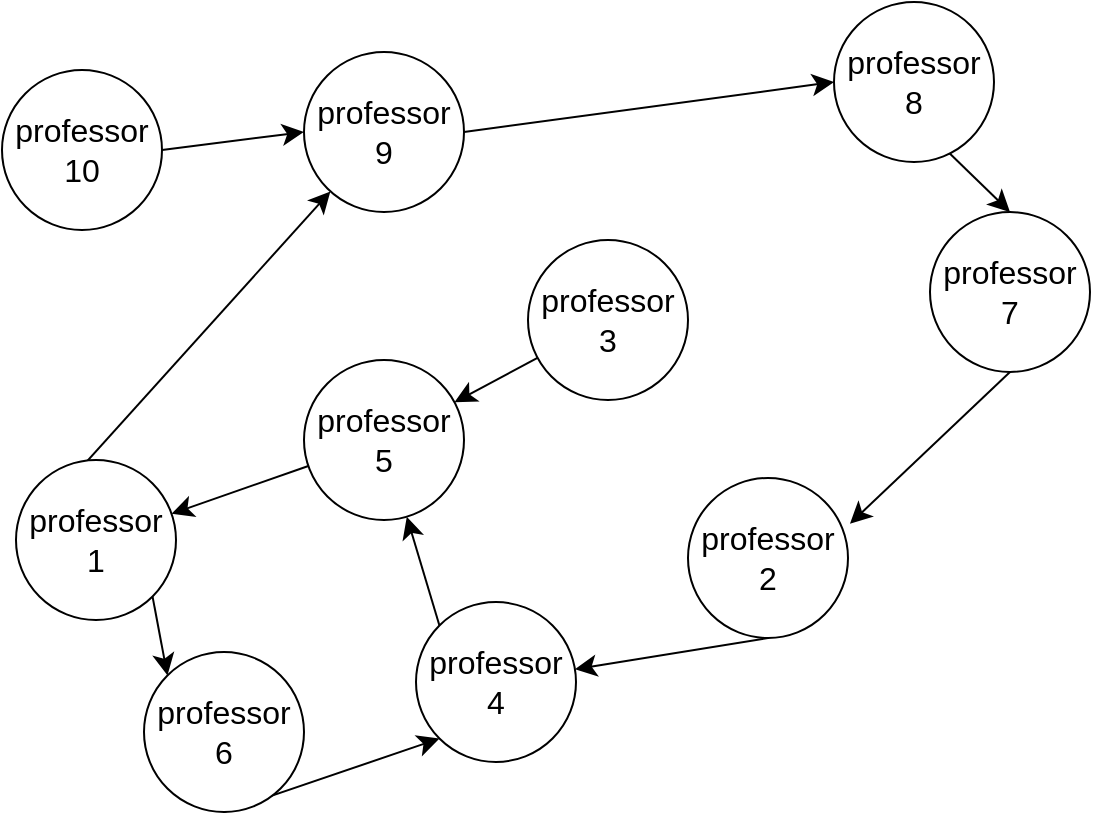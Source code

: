 <mxfile version="24.4.6" type="google" pages="3">
  <diagram name="Professors" id="nZH14hMh4XD1JvLNTRkQ">
    <mxGraphModel dx="1203" dy="1758" grid="0" gridSize="10" guides="1" tooltips="1" connect="1" arrows="1" fold="1" page="0" pageScale="1" pageWidth="827" pageHeight="1169" math="0" shadow="0">
      <root>
        <mxCell id="0" />
        <mxCell id="1" parent="0" />
        <mxCell id="Ksxb9qLQ40tE1iXmb4kz-1" style="edgeStyle=none;curved=1;rounded=0;orthogonalLoop=1;jettySize=auto;html=1;exitX=1;exitY=1;exitDx=0;exitDy=0;fontSize=12;startSize=8;endSize=8;entryX=0;entryY=0;entryDx=0;entryDy=0;" edge="1" parent="1" source="Ksxb9qLQ40tE1iXmb4kz-3" target="Ksxb9qLQ40tE1iXmb4kz-15">
          <mxGeometry relative="1" as="geometry">
            <mxPoint x="81" y="-43" as="targetPoint" />
          </mxGeometry>
        </mxCell>
        <mxCell id="Ksxb9qLQ40tE1iXmb4kz-2" style="edgeStyle=none;curved=1;rounded=0;orthogonalLoop=1;jettySize=auto;html=1;exitX=0;exitY=0.5;exitDx=0;exitDy=0;fontSize=12;startSize=8;endSize=8;" edge="1" parent="1" source="Ksxb9qLQ40tE1iXmb4kz-3" target="Ksxb9qLQ40tE1iXmb4kz-17">
          <mxGeometry relative="1" as="geometry" />
        </mxCell>
        <mxCell id="Ksxb9qLQ40tE1iXmb4kz-3" value="&lt;font style=&quot;font-size: 16px;&quot;&gt;professor 1&lt;/font&gt;" style="ellipse;whiteSpace=wrap;html=1;aspect=fixed;" vertex="1" parent="1">
          <mxGeometry x="-14" y="-180" width="80" height="80" as="geometry" />
        </mxCell>
        <mxCell id="Ksxb9qLQ40tE1iXmb4kz-4" style="edgeStyle=none;curved=1;rounded=0;orthogonalLoop=1;jettySize=auto;html=1;fontSize=12;startSize=8;endSize=8;" edge="1" parent="1" source="Ksxb9qLQ40tE1iXmb4kz-5" target="Ksxb9qLQ40tE1iXmb4kz-11">
          <mxGeometry relative="1" as="geometry" />
        </mxCell>
        <mxCell id="Ksxb9qLQ40tE1iXmb4kz-5" value="&lt;font style=&quot;font-size: 16px;&quot;&gt;professor 3&lt;/font&gt;" style="ellipse;whiteSpace=wrap;html=1;aspect=fixed;" vertex="1" parent="1">
          <mxGeometry x="242" y="-290" width="80" height="80" as="geometry" />
        </mxCell>
        <mxCell id="Ksxb9qLQ40tE1iXmb4kz-6" style="edgeStyle=none;curved=1;rounded=0;orthogonalLoop=1;jettySize=auto;html=1;exitX=0.5;exitY=1;exitDx=0;exitDy=0;fontSize=12;startSize=8;endSize=8;" edge="1" parent="1" source="Ksxb9qLQ40tE1iXmb4kz-7" target="Ksxb9qLQ40tE1iXmb4kz-9">
          <mxGeometry relative="1" as="geometry" />
        </mxCell>
        <mxCell id="Ksxb9qLQ40tE1iXmb4kz-7" value="&lt;font style=&quot;font-size: 16px;&quot;&gt;professor 2&lt;/font&gt;" style="ellipse;whiteSpace=wrap;html=1;aspect=fixed;" vertex="1" parent="1">
          <mxGeometry x="322" y="-171" width="80" height="80" as="geometry" />
        </mxCell>
        <mxCell id="Ksxb9qLQ40tE1iXmb4kz-8" style="edgeStyle=none;curved=1;rounded=0;orthogonalLoop=1;jettySize=auto;html=1;exitX=0;exitY=0;exitDx=0;exitDy=0;fontSize=12;startSize=8;endSize=8;" edge="1" parent="1" source="Ksxb9qLQ40tE1iXmb4kz-9" target="Ksxb9qLQ40tE1iXmb4kz-11">
          <mxGeometry relative="1" as="geometry" />
        </mxCell>
        <mxCell id="Ksxb9qLQ40tE1iXmb4kz-9" value="&lt;font style=&quot;font-size: 16px;&quot;&gt;professor 4&lt;/font&gt;" style="ellipse;whiteSpace=wrap;html=1;aspect=fixed;" vertex="1" parent="1">
          <mxGeometry x="186" y="-109" width="80" height="80" as="geometry" />
        </mxCell>
        <mxCell id="Ksxb9qLQ40tE1iXmb4kz-10" style="edgeStyle=none;curved=1;rounded=0;orthogonalLoop=1;jettySize=auto;html=1;fontSize=12;startSize=8;endSize=8;" edge="1" parent="1" source="Ksxb9qLQ40tE1iXmb4kz-11" target="Ksxb9qLQ40tE1iXmb4kz-3">
          <mxGeometry relative="1" as="geometry" />
        </mxCell>
        <mxCell id="Ksxb9qLQ40tE1iXmb4kz-11" value="&lt;font style=&quot;font-size: 16px;&quot;&gt;professor 5&lt;/font&gt;" style="ellipse;whiteSpace=wrap;html=1;aspect=fixed;" vertex="1" parent="1">
          <mxGeometry x="130" y="-230" width="80" height="80" as="geometry" />
        </mxCell>
        <mxCell id="Ksxb9qLQ40tE1iXmb4kz-12" style="edgeStyle=none;curved=1;rounded=0;orthogonalLoop=1;jettySize=auto;html=1;exitX=0.717;exitY=0.941;exitDx=0;exitDy=0;entryX=0.5;entryY=0;entryDx=0;entryDy=0;fontSize=12;startSize=8;endSize=8;exitPerimeter=0;" edge="1" parent="1" source="Ksxb9qLQ40tE1iXmb4kz-13" target="Ksxb9qLQ40tE1iXmb4kz-19">
          <mxGeometry relative="1" as="geometry" />
        </mxCell>
        <mxCell id="Ksxb9qLQ40tE1iXmb4kz-13" value="&lt;font style=&quot;font-size: 16px;&quot;&gt;professor 8&lt;/font&gt;" style="ellipse;whiteSpace=wrap;html=1;aspect=fixed;" vertex="1" parent="1">
          <mxGeometry x="395" y="-409" width="80" height="80" as="geometry" />
        </mxCell>
        <mxCell id="Ksxb9qLQ40tE1iXmb4kz-14" style="edgeStyle=none;curved=1;rounded=0;orthogonalLoop=1;jettySize=auto;html=1;exitX=0.5;exitY=1;exitDx=0;exitDy=0;entryX=0;entryY=1;entryDx=0;entryDy=0;fontSize=12;startSize=8;endSize=8;" edge="1" parent="1" source="Ksxb9qLQ40tE1iXmb4kz-15" target="Ksxb9qLQ40tE1iXmb4kz-9">
          <mxGeometry relative="1" as="geometry" />
        </mxCell>
        <mxCell id="Ksxb9qLQ40tE1iXmb4kz-15" value="&lt;font style=&quot;font-size: 16px;&quot;&gt;professor 6&lt;/font&gt;" style="ellipse;whiteSpace=wrap;html=1;aspect=fixed;" vertex="1" parent="1">
          <mxGeometry x="50" y="-84" width="80" height="80" as="geometry" />
        </mxCell>
        <mxCell id="Ksxb9qLQ40tE1iXmb4kz-16" style="edgeStyle=none;curved=1;rounded=0;orthogonalLoop=1;jettySize=auto;html=1;exitX=1;exitY=0.5;exitDx=0;exitDy=0;entryX=0;entryY=0.5;entryDx=0;entryDy=0;fontSize=12;startSize=8;endSize=8;" edge="1" parent="1" source="Ksxb9qLQ40tE1iXmb4kz-17" target="Ksxb9qLQ40tE1iXmb4kz-13">
          <mxGeometry relative="1" as="geometry" />
        </mxCell>
        <mxCell id="Ksxb9qLQ40tE1iXmb4kz-17" value="&lt;font style=&quot;font-size: 16px;&quot;&gt;professor 9&lt;/font&gt;" style="ellipse;whiteSpace=wrap;html=1;aspect=fixed;" vertex="1" parent="1">
          <mxGeometry x="130" y="-384" width="80" height="80" as="geometry" />
        </mxCell>
        <mxCell id="Ksxb9qLQ40tE1iXmb4kz-18" style="edgeStyle=none;curved=1;rounded=0;orthogonalLoop=1;jettySize=auto;html=1;exitX=0.5;exitY=1;exitDx=0;exitDy=0;entryX=1.012;entryY=0.286;entryDx=0;entryDy=0;fontSize=12;startSize=8;endSize=8;entryPerimeter=0;" edge="1" parent="1" source="Ksxb9qLQ40tE1iXmb4kz-19" target="Ksxb9qLQ40tE1iXmb4kz-7">
          <mxGeometry relative="1" as="geometry" />
        </mxCell>
        <mxCell id="Ksxb9qLQ40tE1iXmb4kz-19" value="&lt;font style=&quot;font-size: 16px;&quot;&gt;professor 7&lt;/font&gt;" style="ellipse;whiteSpace=wrap;html=1;aspect=fixed;" vertex="1" parent="1">
          <mxGeometry x="443" y="-304" width="80" height="80" as="geometry" />
        </mxCell>
        <mxCell id="Ksxb9qLQ40tE1iXmb4kz-20" style="edgeStyle=none;curved=1;rounded=0;orthogonalLoop=1;jettySize=auto;html=1;exitX=1;exitY=0.5;exitDx=0;exitDy=0;entryX=0;entryY=0.5;entryDx=0;entryDy=0;fontSize=12;startSize=8;endSize=8;" edge="1" parent="1" source="Ksxb9qLQ40tE1iXmb4kz-21" target="Ksxb9qLQ40tE1iXmb4kz-17">
          <mxGeometry relative="1" as="geometry" />
        </mxCell>
        <mxCell id="Ksxb9qLQ40tE1iXmb4kz-21" value="&lt;font style=&quot;font-size: 16px;&quot;&gt;professor 10&lt;/font&gt;" style="ellipse;whiteSpace=wrap;html=1;aspect=fixed;" vertex="1" parent="1">
          <mxGeometry x="-21" y="-375" width="80" height="80" as="geometry" />
        </mxCell>
      </root>
    </mxGraphModel>
  </diagram>
  <diagram id="0sf1z18UwHUgB_8aMCxP" name="researchers">
    <mxGraphModel dx="1844" dy="1246" grid="0" gridSize="10" guides="1" tooltips="1" connect="1" arrows="1" fold="1" page="0" pageScale="1" pageWidth="827" pageHeight="1169" math="0" shadow="0">
      <root>
        <mxCell id="0" />
        <mxCell id="1" parent="0" />
        <mxCell id="oDC-3SXdTVBJX0Z1PH7_-1" style="edgeStyle=none;curved=1;rounded=0;orthogonalLoop=1;jettySize=auto;html=1;exitX=0.5;exitY=1;exitDx=0;exitDy=0;fontSize=12;startSize=8;endSize=8;" edge="1" parent="1" source="oDC-3SXdTVBJX0Z1PH7_-3" target="oDC-3SXdTVBJX0Z1PH7_-25">
          <mxGeometry relative="1" as="geometry" />
        </mxCell>
        <mxCell id="oDC-3SXdTVBJX0Z1PH7_-2" style="edgeStyle=none;curved=1;rounded=0;orthogonalLoop=1;jettySize=auto;html=1;exitX=0.5;exitY=1;exitDx=0;exitDy=0;entryX=0.5;entryY=0;entryDx=0;entryDy=0;fontSize=12;startSize=8;endSize=8;" edge="1" parent="1" source="oDC-3SXdTVBJX0Z1PH7_-3" target="oDC-3SXdTVBJX0Z1PH7_-22">
          <mxGeometry relative="1" as="geometry" />
        </mxCell>
        <mxCell id="oDC-3SXdTVBJX0Z1PH7_-3" value="&lt;span style=&quot;font-size: 16px;&quot;&gt;professor 1&lt;/span&gt;" style="ellipse;whiteSpace=wrap;html=1;aspect=fixed;" vertex="1" parent="1">
          <mxGeometry x="-220" y="390" width="80" height="80" as="geometry" />
        </mxCell>
        <mxCell id="oDC-3SXdTVBJX0Z1PH7_-4" style="edgeStyle=none;curved=1;rounded=0;orthogonalLoop=1;jettySize=auto;html=1;exitX=0.5;exitY=1;exitDx=0;exitDy=0;entryX=0.5;entryY=0;entryDx=0;entryDy=0;fontSize=12;startSize=8;endSize=8;" edge="1" parent="1" source="oDC-3SXdTVBJX0Z1PH7_-5" target="oDC-3SXdTVBJX0Z1PH7_-30">
          <mxGeometry relative="1" as="geometry" />
        </mxCell>
        <mxCell id="oDC-3SXdTVBJX0Z1PH7_-5" value="&lt;span style=&quot;font-size: 16px;&quot;&gt;professor 3&lt;/span&gt;" style="ellipse;whiteSpace=wrap;html=1;aspect=fixed;" vertex="1" parent="1">
          <mxGeometry x="-286" y="671" width="80" height="80" as="geometry" />
        </mxCell>
        <mxCell id="oDC-3SXdTVBJX0Z1PH7_-6" style="edgeStyle=none;curved=1;rounded=0;orthogonalLoop=1;jettySize=auto;html=1;exitX=0.5;exitY=1;exitDx=0;exitDy=0;entryX=0.5;entryY=0;entryDx=0;entryDy=0;fontSize=12;startSize=8;endSize=8;" edge="1" parent="1" source="oDC-3SXdTVBJX0Z1PH7_-7" target="oDC-3SXdTVBJX0Z1PH7_-31">
          <mxGeometry relative="1" as="geometry" />
        </mxCell>
        <mxCell id="oDC-3SXdTVBJX0Z1PH7_-7" value="&lt;span style=&quot;font-size: 16px;&quot;&gt;professor 2&lt;/span&gt;" style="ellipse;whiteSpace=wrap;html=1;aspect=fixed;" vertex="1" parent="1">
          <mxGeometry x="-512" y="677" width="80" height="80" as="geometry" />
        </mxCell>
        <mxCell id="oDC-3SXdTVBJX0Z1PH7_-8" style="edgeStyle=none;curved=1;rounded=0;orthogonalLoop=1;jettySize=auto;html=1;exitX=0.5;exitY=1;exitDx=0;exitDy=0;entryX=0.5;entryY=0;entryDx=0;entryDy=0;fontSize=12;startSize=8;endSize=8;" edge="1" parent="1" source="oDC-3SXdTVBJX0Z1PH7_-9" target="oDC-3SXdTVBJX0Z1PH7_-26">
          <mxGeometry relative="1" as="geometry" />
        </mxCell>
        <mxCell id="oDC-3SXdTVBJX0Z1PH7_-9" value="&lt;span style=&quot;font-size: 16px;&quot;&gt;professor 4&lt;/span&gt;" style="ellipse;whiteSpace=wrap;html=1;aspect=fixed;" vertex="1" parent="1">
          <mxGeometry x="-360" y="390" width="80" height="80" as="geometry" />
        </mxCell>
        <mxCell id="oDC-3SXdTVBJX0Z1PH7_-10" style="edgeStyle=none;curved=1;rounded=0;orthogonalLoop=1;jettySize=auto;html=1;exitX=0.5;exitY=1;exitDx=0;exitDy=0;entryX=0.5;entryY=0;entryDx=0;entryDy=0;fontSize=12;startSize=8;endSize=8;" edge="1" parent="1" source="oDC-3SXdTVBJX0Z1PH7_-11" target="oDC-3SXdTVBJX0Z1PH7_-23">
          <mxGeometry relative="1" as="geometry" />
        </mxCell>
        <mxCell id="oDC-3SXdTVBJX0Z1PH7_-11" value="&lt;span style=&quot;font-size: 16px;&quot;&gt;professor 5&lt;/span&gt;" style="ellipse;whiteSpace=wrap;html=1;aspect=fixed;" vertex="1" parent="1">
          <mxGeometry x="-41" y="390" width="80" height="80" as="geometry" />
        </mxCell>
        <mxCell id="oDC-3SXdTVBJX0Z1PH7_-12" style="edgeStyle=none;curved=1;rounded=0;orthogonalLoop=1;jettySize=auto;html=1;exitX=0.5;exitY=1;exitDx=0;exitDy=0;fontSize=12;startSize=8;endSize=8;" edge="1" parent="1" source="oDC-3SXdTVBJX0Z1PH7_-13" target="oDC-3SXdTVBJX0Z1PH7_-24">
          <mxGeometry relative="1" as="geometry" />
        </mxCell>
        <mxCell id="oDC-3SXdTVBJX0Z1PH7_-13" value="&lt;span style=&quot;font-size: 16px;&quot;&gt;professor 8&lt;/span&gt;" style="ellipse;whiteSpace=wrap;html=1;aspect=fixed;" vertex="1" parent="1">
          <mxGeometry x="-594" y="677" width="80" height="80" as="geometry" />
        </mxCell>
        <mxCell id="oDC-3SXdTVBJX0Z1PH7_-14" style="edgeStyle=none;curved=1;rounded=0;orthogonalLoop=1;jettySize=auto;html=1;exitX=0.5;exitY=1;exitDx=0;exitDy=0;fontSize=12;startSize=8;endSize=8;" edge="1" parent="1" source="oDC-3SXdTVBJX0Z1PH7_-15" target="oDC-3SXdTVBJX0Z1PH7_-29">
          <mxGeometry relative="1" as="geometry" />
        </mxCell>
        <mxCell id="oDC-3SXdTVBJX0Z1PH7_-15" value="&lt;span style=&quot;font-size: 16px;&quot;&gt;professor 6&lt;/span&gt;" style="ellipse;whiteSpace=wrap;html=1;aspect=fixed;" vertex="1" parent="1">
          <mxGeometry x="-175" y="671" width="80" height="80" as="geometry" />
        </mxCell>
        <mxCell id="oDC-3SXdTVBJX0Z1PH7_-16" style="edgeStyle=none;curved=1;rounded=0;orthogonalLoop=1;jettySize=auto;html=1;exitX=0.5;exitY=1;exitDx=0;exitDy=0;entryX=0.5;entryY=0;entryDx=0;entryDy=0;fontSize=12;startSize=8;endSize=8;" edge="1" parent="1" source="oDC-3SXdTVBJX0Z1PH7_-17" target="oDC-3SXdTVBJX0Z1PH7_-27">
          <mxGeometry relative="1" as="geometry" />
        </mxCell>
        <mxCell id="oDC-3SXdTVBJX0Z1PH7_-17" value="&lt;span style=&quot;font-size: 16px;&quot;&gt;professor 9&lt;/span&gt;" style="ellipse;whiteSpace=wrap;html=1;aspect=fixed;" vertex="1" parent="1">
          <mxGeometry x="-485" y="390" width="80" height="80" as="geometry" />
        </mxCell>
        <mxCell id="oDC-3SXdTVBJX0Z1PH7_-18" style="edgeStyle=none;curved=1;rounded=0;orthogonalLoop=1;jettySize=auto;html=1;exitX=0.5;exitY=1;exitDx=0;exitDy=0;entryX=0.5;entryY=0;entryDx=0;entryDy=0;fontSize=12;startSize=8;endSize=8;" edge="1" parent="1" source="oDC-3SXdTVBJX0Z1PH7_-19" target="oDC-3SXdTVBJX0Z1PH7_-31">
          <mxGeometry relative="1" as="geometry" />
        </mxCell>
        <mxCell id="oDC-3SXdTVBJX0Z1PH7_-19" value="&lt;span style=&quot;font-size: 16px;&quot;&gt;professor 7&lt;/span&gt;" style="ellipse;whiteSpace=wrap;html=1;aspect=fixed;" vertex="1" parent="1">
          <mxGeometry x="-414" y="677" width="80" height="80" as="geometry" />
        </mxCell>
        <mxCell id="oDC-3SXdTVBJX0Z1PH7_-20" style="edgeStyle=none;curved=1;rounded=0;orthogonalLoop=1;jettySize=auto;html=1;exitX=0.5;exitY=1;exitDx=0;exitDy=0;entryX=0.5;entryY=0;entryDx=0;entryDy=0;fontSize=12;startSize=8;endSize=8;" edge="1" parent="1" source="oDC-3SXdTVBJX0Z1PH7_-21" target="oDC-3SXdTVBJX0Z1PH7_-28">
          <mxGeometry relative="1" as="geometry" />
        </mxCell>
        <mxCell id="oDC-3SXdTVBJX0Z1PH7_-21" value="&lt;font style=&quot;font-size: 16px;&quot;&gt;professor 10&lt;/font&gt;" style="ellipse;whiteSpace=wrap;html=1;aspect=fixed;" vertex="1" parent="1">
          <mxGeometry x="-600" y="390" width="80" height="80" as="geometry" />
        </mxCell>
        <mxCell id="oDC-3SXdTVBJX0Z1PH7_-22" value="&lt;font style=&quot;font-size: 16px;&quot;&gt;research 9&lt;/font&gt;" style="whiteSpace=wrap;html=1;aspect=fixed;" vertex="1" parent="1">
          <mxGeometry x="-261" y="523" width="80" height="80" as="geometry" />
        </mxCell>
        <mxCell id="oDC-3SXdTVBJX0Z1PH7_-23" value="&lt;font style=&quot;font-size: 16px;&quot;&gt;research 1&lt;/font&gt;" style="whiteSpace=wrap;html=1;aspect=fixed;" vertex="1" parent="1">
          <mxGeometry x="-41" y="523" width="80" height="80" as="geometry" />
        </mxCell>
        <mxCell id="oDC-3SXdTVBJX0Z1PH7_-24" value="&lt;font style=&quot;font-size: 16px;&quot;&gt;research 7&lt;/font&gt;" style="whiteSpace=wrap;html=1;aspect=fixed;" vertex="1" parent="1">
          <mxGeometry x="-587" y="827" width="80" height="80" as="geometry" />
        </mxCell>
        <mxCell id="oDC-3SXdTVBJX0Z1PH7_-25" value="&lt;font style=&quot;font-size: 16px;&quot;&gt;research 6&lt;/font&gt;" style="whiteSpace=wrap;html=1;aspect=fixed;" vertex="1" parent="1">
          <mxGeometry x="-151" y="523" width="80" height="80" as="geometry" />
        </mxCell>
        <mxCell id="oDC-3SXdTVBJX0Z1PH7_-26" value="&lt;font style=&quot;font-size: 16px;&quot;&gt;research 3&lt;/font&gt;" style="whiteSpace=wrap;html=1;aspect=fixed;" vertex="1" parent="1">
          <mxGeometry x="-365" y="523" width="80" height="80" as="geometry" />
        </mxCell>
        <mxCell id="oDC-3SXdTVBJX0Z1PH7_-27" value="&lt;font style=&quot;font-size: 16px;&quot;&gt;research 8&lt;/font&gt;" style="whiteSpace=wrap;html=1;aspect=fixed;" vertex="1" parent="1">
          <mxGeometry x="-482" y="523" width="80" height="80" as="geometry" />
        </mxCell>
        <mxCell id="oDC-3SXdTVBJX0Z1PH7_-28" value="&lt;font style=&quot;font-size: 16px;&quot;&gt;research 10&lt;/font&gt;" style="whiteSpace=wrap;html=1;aspect=fixed;" vertex="1" parent="1">
          <mxGeometry x="-600" y="523" width="80" height="80" as="geometry" />
        </mxCell>
        <mxCell id="oDC-3SXdTVBJX0Z1PH7_-29" value="&lt;font style=&quot;font-size: 16px;&quot;&gt;research 3&lt;/font&gt;" style="whiteSpace=wrap;html=1;aspect=fixed;" vertex="1" parent="1">
          <mxGeometry x="-175" y="823" width="80" height="80" as="geometry" />
        </mxCell>
        <mxCell id="oDC-3SXdTVBJX0Z1PH7_-30" value="&lt;font style=&quot;font-size: 16px;&quot;&gt;research 5&lt;/font&gt;" style="whiteSpace=wrap;html=1;aspect=fixed;" vertex="1" parent="1">
          <mxGeometry x="-286" y="827" width="80" height="80" as="geometry" />
        </mxCell>
        <mxCell id="oDC-3SXdTVBJX0Z1PH7_-31" value="&lt;font style=&quot;font-size: 16px;&quot;&gt;research 2&lt;/font&gt;" style="whiteSpace=wrap;html=1;aspect=fixed;" vertex="1" parent="1">
          <mxGeometry x="-466" y="827" width="80" height="80" as="geometry" />
        </mxCell>
      </root>
    </mxGraphModel>
  </diagram>
  <diagram id="_sBYALadQWoejm7pVkbL" name="Students">
    <mxGraphModel dx="2644" dy="1246" grid="0" gridSize="10" guides="1" tooltips="1" connect="1" arrows="1" fold="1" page="0" pageScale="1" pageWidth="827" pageHeight="1169" math="0" shadow="0">
      <root>
        <mxCell id="0" />
        <mxCell id="1" parent="0" />
        <mxCell id="d0i2qaT9OriItp5GLa18-1" style="edgeStyle=none;curved=1;rounded=0;orthogonalLoop=1;jettySize=auto;html=1;exitX=0.5;exitY=1;exitDx=0;exitDy=0;fontSize=12;startSize=8;endSize=8;" edge="1" parent="1" source="d0i2qaT9OriItp5GLa18-3" target="d0i2qaT9OriItp5GLa18-25">
          <mxGeometry relative="1" as="geometry" />
        </mxCell>
        <mxCell id="d0i2qaT9OriItp5GLa18-2" style="edgeStyle=none;curved=1;rounded=0;orthogonalLoop=1;jettySize=auto;html=1;exitX=0.5;exitY=1;exitDx=0;exitDy=0;entryX=0.5;entryY=0;entryDx=0;entryDy=0;fontSize=12;startSize=8;endSize=8;" edge="1" parent="1" source="d0i2qaT9OriItp5GLa18-3" target="d0i2qaT9OriItp5GLa18-22">
          <mxGeometry relative="1" as="geometry" />
        </mxCell>
        <mxCell id="d0i2qaT9OriItp5GLa18-3" value="&lt;span style=&quot;font-size: 16px;&quot;&gt;student 1&lt;/span&gt;" style="ellipse;whiteSpace=wrap;html=1;aspect=fixed;" vertex="1" parent="1">
          <mxGeometry x="-958" y="279" width="80" height="80" as="geometry" />
        </mxCell>
        <mxCell id="d0i2qaT9OriItp5GLa18-4" style="edgeStyle=none;curved=1;rounded=0;orthogonalLoop=1;jettySize=auto;html=1;exitX=0.5;exitY=1;exitDx=0;exitDy=0;entryX=0.5;entryY=0;entryDx=0;entryDy=0;fontSize=12;startSize=8;endSize=8;" edge="1" parent="1" source="d0i2qaT9OriItp5GLa18-5" target="d0i2qaT9OriItp5GLa18-30">
          <mxGeometry relative="1" as="geometry" />
        </mxCell>
        <mxCell id="d0i2qaT9OriItp5GLa18-5" value="&lt;font style=&quot;font-size: 16px;&quot;&gt;student 3&lt;/font&gt;" style="ellipse;whiteSpace=wrap;html=1;aspect=fixed;" vertex="1" parent="1">
          <mxGeometry x="-984" y="39" width="80" height="80" as="geometry" />
        </mxCell>
        <mxCell id="d0i2qaT9OriItp5GLa18-6" style="edgeStyle=none;curved=1;rounded=0;orthogonalLoop=1;jettySize=auto;html=1;exitX=0.5;exitY=1;exitDx=0;exitDy=0;entryX=0.5;entryY=0;entryDx=0;entryDy=0;fontSize=12;startSize=8;endSize=8;" edge="1" parent="1" source="d0i2qaT9OriItp5GLa18-7" target="d0i2qaT9OriItp5GLa18-31">
          <mxGeometry relative="1" as="geometry" />
        </mxCell>
        <mxCell id="d0i2qaT9OriItp5GLa18-7" value="&lt;span style=&quot;font-size: 16px;&quot;&gt;student 2&lt;/span&gt;" style="ellipse;whiteSpace=wrap;html=1;aspect=fixed;" vertex="1" parent="1">
          <mxGeometry x="-1162" y="41" width="80" height="80" as="geometry" />
        </mxCell>
        <mxCell id="d0i2qaT9OriItp5GLa18-8" style="edgeStyle=none;curved=1;rounded=0;orthogonalLoop=1;jettySize=auto;html=1;exitX=0.5;exitY=1;exitDx=0;exitDy=0;entryX=0.5;entryY=0;entryDx=0;entryDy=0;fontSize=12;startSize=8;endSize=8;" edge="1" parent="1" source="d0i2qaT9OriItp5GLa18-9" target="d0i2qaT9OriItp5GLa18-26">
          <mxGeometry relative="1" as="geometry" />
        </mxCell>
        <mxCell id="d0i2qaT9OriItp5GLa18-9" value="&lt;span style=&quot;font-size: 16px;&quot;&gt;student 4&lt;/span&gt;" style="ellipse;whiteSpace=wrap;html=1;aspect=fixed;" vertex="1" parent="1">
          <mxGeometry x="-1103" y="279" width="80" height="80" as="geometry" />
        </mxCell>
        <mxCell id="d0i2qaT9OriItp5GLa18-10" style="edgeStyle=none;curved=1;rounded=0;orthogonalLoop=1;jettySize=auto;html=1;exitX=0.5;exitY=1;exitDx=0;exitDy=0;entryX=0.5;entryY=0;entryDx=0;entryDy=0;fontSize=12;startSize=8;endSize=8;" edge="1" parent="1" source="d0i2qaT9OriItp5GLa18-11" target="d0i2qaT9OriItp5GLa18-23">
          <mxGeometry relative="1" as="geometry" />
        </mxCell>
        <mxCell id="d0i2qaT9OriItp5GLa18-11" value="&lt;span style=&quot;font-size: 16px;&quot;&gt;student 5&lt;/span&gt;" style="ellipse;whiteSpace=wrap;html=1;aspect=fixed;" vertex="1" parent="1">
          <mxGeometry x="-1365" y="39" width="80" height="80" as="geometry" />
        </mxCell>
        <mxCell id="d0i2qaT9OriItp5GLa18-12" style="edgeStyle=none;curved=1;rounded=0;orthogonalLoop=1;jettySize=auto;html=1;exitX=0.5;exitY=1;exitDx=0;exitDy=0;fontSize=12;startSize=8;endSize=8;" edge="1" parent="1" source="d0i2qaT9OriItp5GLa18-13" target="d0i2qaT9OriItp5GLa18-24">
          <mxGeometry relative="1" as="geometry" />
        </mxCell>
        <mxCell id="d0i2qaT9OriItp5GLa18-13" value="&lt;span style=&quot;font-size: 16px;&quot;&gt;student 8&lt;/span&gt;" style="ellipse;whiteSpace=wrap;html=1;aspect=fixed;" vertex="1" parent="1">
          <mxGeometry x="-1259" y="41" width="80" height="80" as="geometry" />
        </mxCell>
        <mxCell id="d0i2qaT9OriItp5GLa18-14" style="edgeStyle=none;curved=1;rounded=0;orthogonalLoop=1;jettySize=auto;html=1;exitX=0.5;exitY=1;exitDx=0;exitDy=0;fontSize=12;startSize=8;endSize=8;" edge="1" parent="1" source="d0i2qaT9OriItp5GLa18-15" target="d0i2qaT9OriItp5GLa18-29">
          <mxGeometry relative="1" as="geometry" />
        </mxCell>
        <mxCell id="d0i2qaT9OriItp5GLa18-15" value="&lt;font style=&quot;font-size: 16px;&quot;&gt;student 6&lt;/font&gt;" style="ellipse;whiteSpace=wrap;html=1;aspect=fixed;" vertex="1" parent="1">
          <mxGeometry x="-1386" y="277" width="80" height="80" as="geometry" />
        </mxCell>
        <mxCell id="d0i2qaT9OriItp5GLa18-16" style="edgeStyle=none;curved=1;rounded=0;orthogonalLoop=1;jettySize=auto;html=1;exitX=0.5;exitY=1;exitDx=0;exitDy=0;entryX=0.5;entryY=0;entryDx=0;entryDy=0;fontSize=12;startSize=8;endSize=8;" edge="1" parent="1" source="d0i2qaT9OriItp5GLa18-17" target="d0i2qaT9OriItp5GLa18-27">
          <mxGeometry relative="1" as="geometry" />
        </mxCell>
        <mxCell id="d0i2qaT9OriItp5GLa18-17" value="&lt;span style=&quot;font-size: 16px;&quot;&gt;student 9&lt;/span&gt;" style="ellipse;whiteSpace=wrap;html=1;aspect=fixed;" vertex="1" parent="1">
          <mxGeometry x="-1204" y="279" width="80" height="80" as="geometry" />
        </mxCell>
        <mxCell id="d0i2qaT9OriItp5GLa18-18" style="edgeStyle=none;curved=1;rounded=0;orthogonalLoop=1;jettySize=auto;html=1;exitX=0.5;exitY=1;exitDx=0;exitDy=0;entryX=0.5;entryY=0;entryDx=0;entryDy=0;fontSize=12;startSize=8;endSize=8;" edge="1" parent="1" source="d0i2qaT9OriItp5GLa18-19" target="d0i2qaT9OriItp5GLa18-31">
          <mxGeometry relative="1" as="geometry" />
        </mxCell>
        <mxCell id="d0i2qaT9OriItp5GLa18-19" value="&lt;span style=&quot;font-size: 16px;&quot;&gt;student 7&lt;/span&gt;" style="ellipse;whiteSpace=wrap;html=1;aspect=fixed;" vertex="1" parent="1">
          <mxGeometry x="-1082" y="41" width="80" height="80" as="geometry" />
        </mxCell>
        <mxCell id="d0i2qaT9OriItp5GLa18-20" style="edgeStyle=none;curved=1;rounded=0;orthogonalLoop=1;jettySize=auto;html=1;exitX=0.5;exitY=1;exitDx=0;exitDy=0;entryX=0.5;entryY=0;entryDx=0;entryDy=0;fontSize=12;startSize=8;endSize=8;" edge="1" parent="1" source="d0i2qaT9OriItp5GLa18-21" target="d0i2qaT9OriItp5GLa18-28">
          <mxGeometry relative="1" as="geometry" />
        </mxCell>
        <mxCell id="d0i2qaT9OriItp5GLa18-21" value="&lt;font style=&quot;font-size: 16px;&quot;&gt;student 10&lt;/font&gt;" style="ellipse;whiteSpace=wrap;html=1;aspect=fixed;" vertex="1" parent="1">
          <mxGeometry x="-1292" y="275" width="80" height="80" as="geometry" />
        </mxCell>
        <mxCell id="d0i2qaT9OriItp5GLa18-22" value="&lt;font style=&quot;font-size: 16px;&quot;&gt;research 9&lt;/font&gt;" style="whiteSpace=wrap;html=1;aspect=fixed;" vertex="1" parent="1">
          <mxGeometry x="-1001" y="412" width="80" height="80" as="geometry" />
        </mxCell>
        <mxCell id="d0i2qaT9OriItp5GLa18-23" value="&lt;font style=&quot;font-size: 16px;&quot;&gt;research 1&lt;/font&gt;" style="whiteSpace=wrap;html=1;aspect=fixed;" vertex="1" parent="1">
          <mxGeometry x="-1363" y="165" width="80" height="80" as="geometry" />
        </mxCell>
        <mxCell id="d0i2qaT9OriItp5GLa18-24" value="&lt;font style=&quot;font-size: 16px;&quot;&gt;research 7&lt;/font&gt;" style="whiteSpace=wrap;html=1;aspect=fixed;" vertex="1" parent="1">
          <mxGeometry x="-1257" y="169" width="80" height="80" as="geometry" />
        </mxCell>
        <mxCell id="d0i2qaT9OriItp5GLa18-25" value="&lt;font style=&quot;font-size: 16px;&quot;&gt;research 2&lt;/font&gt;" style="whiteSpace=wrap;html=1;aspect=fixed;" vertex="1" parent="1">
          <mxGeometry x="-891" y="412" width="80" height="80" as="geometry" />
        </mxCell>
        <mxCell id="d0i2qaT9OriItp5GLa18-26" value="&lt;font style=&quot;font-size: 16px;&quot;&gt;research 3&lt;/font&gt;" style="whiteSpace=wrap;html=1;aspect=fixed;" vertex="1" parent="1">
          <mxGeometry x="-1103" y="412" width="80" height="80" as="geometry" />
        </mxCell>
        <mxCell id="d0i2qaT9OriItp5GLa18-27" value="&lt;font style=&quot;font-size: 16px;&quot;&gt;research 8&lt;/font&gt;" style="whiteSpace=wrap;html=1;aspect=fixed;" vertex="1" parent="1">
          <mxGeometry x="-1201" y="410" width="80" height="80" as="geometry" />
        </mxCell>
        <mxCell id="d0i2qaT9OriItp5GLa18-28" value="&lt;font style=&quot;font-size: 16px;&quot;&gt;research 10&lt;/font&gt;" style="whiteSpace=wrap;html=1;aspect=fixed;" vertex="1" parent="1">
          <mxGeometry x="-1292" y="408" width="80" height="80" as="geometry" />
        </mxCell>
        <mxCell id="d0i2qaT9OriItp5GLa18-29" value="&lt;font style=&quot;font-size: 16px;&quot;&gt;research 4&lt;/font&gt;" style="whiteSpace=wrap;html=1;aspect=fixed;" vertex="1" parent="1">
          <mxGeometry x="-1386" y="412" width="80" height="80" as="geometry" />
        </mxCell>
        <mxCell id="d0i2qaT9OriItp5GLa18-30" value="&lt;font style=&quot;font-size: 16px;&quot;&gt;research 5&lt;/font&gt;" style="whiteSpace=wrap;html=1;aspect=fixed;" vertex="1" parent="1">
          <mxGeometry x="-984" y="169" width="80" height="80" as="geometry" />
        </mxCell>
        <mxCell id="d0i2qaT9OriItp5GLa18-31" value="&lt;font style=&quot;font-size: 16px;&quot;&gt;research 2&lt;/font&gt;" style="whiteSpace=wrap;html=1;aspect=fixed;" vertex="1" parent="1">
          <mxGeometry x="-1136" y="169" width="80" height="80" as="geometry" />
        </mxCell>
      </root>
    </mxGraphModel>
  </diagram>
</mxfile>
